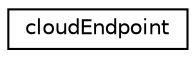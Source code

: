 digraph "Graphical Class Hierarchy"
{
  edge [fontname="Helvetica",fontsize="10",labelfontname="Helvetica",labelfontsize="10"];
  node [fontname="Helvetica",fontsize="10",shape=record];
  rankdir="LR";
  Node1 [label="cloudEndpoint",height=0.2,width=0.4,color="black", fillcolor="white", style="filled",URL="$classcloudEndpoint.html"];
}

